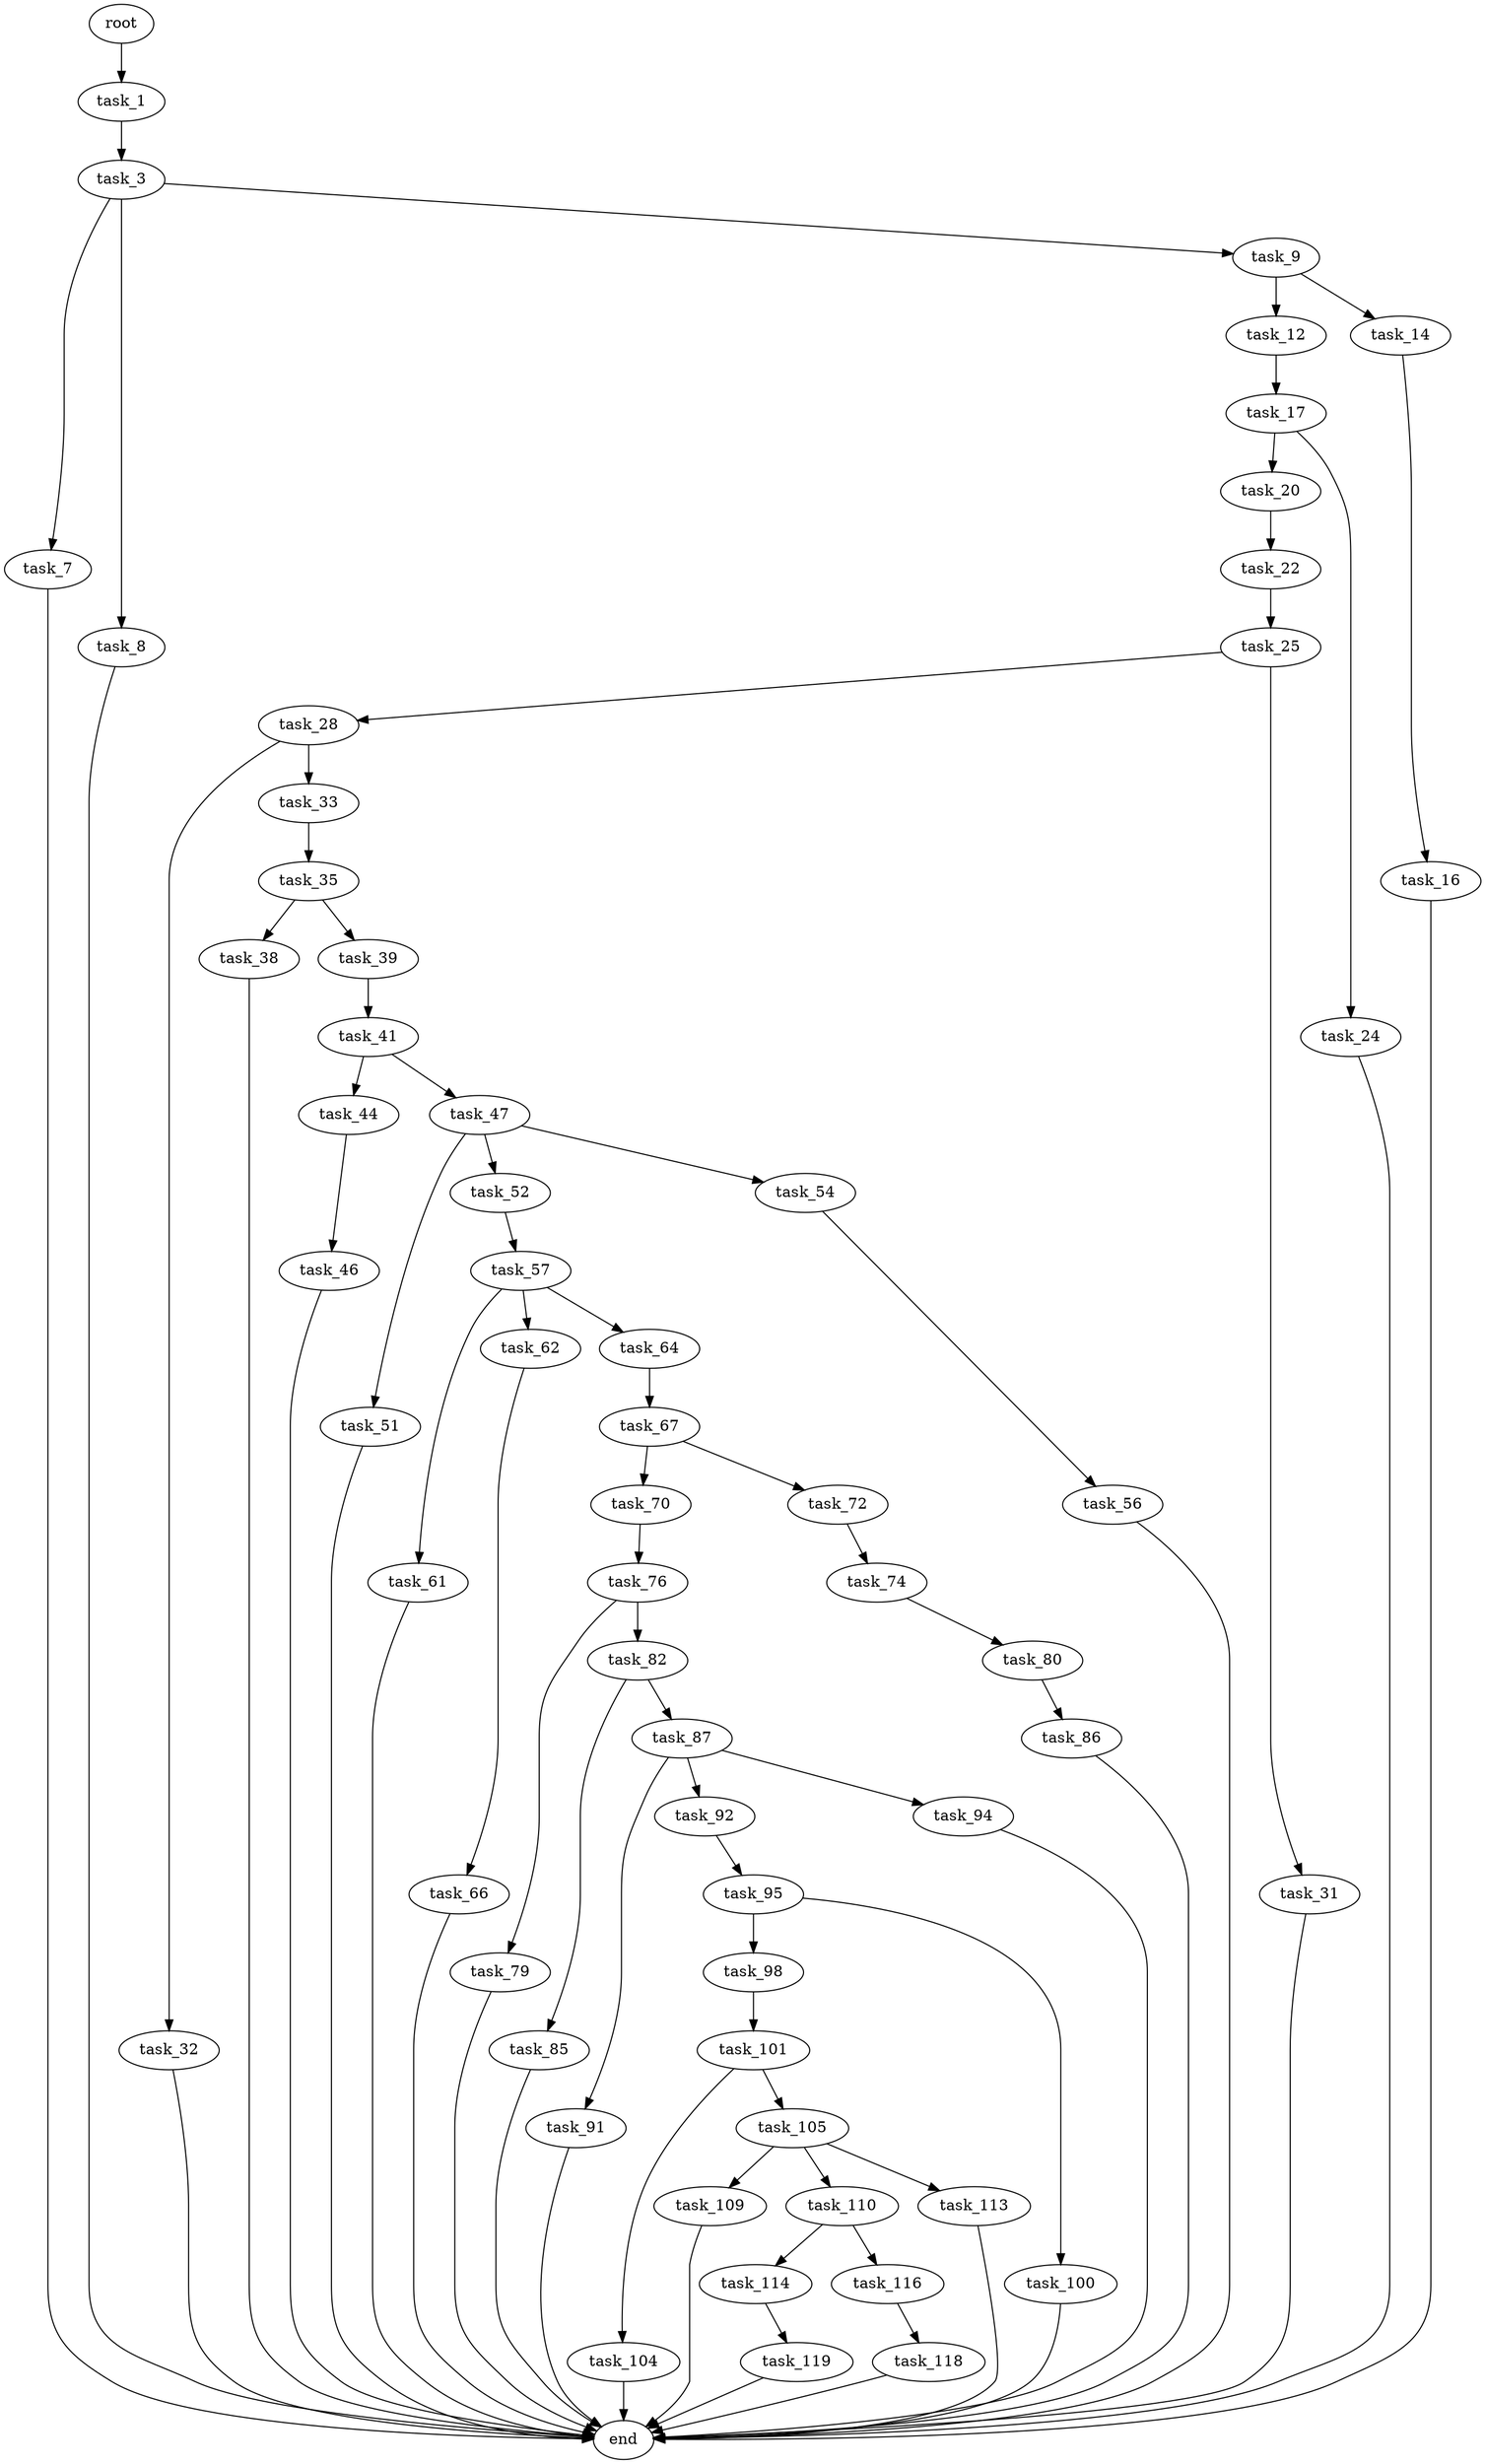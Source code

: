 digraph G {
  root [size="0.000000"];
  task_1 [size="15113051846.000000"];
  task_3 [size="28991029248.000000"];
  task_7 [size="3350060084.000000"];
  task_8 [size="45920551562.000000"];
  task_9 [size="1295353428.000000"];
  end [size="0.000000"];
  task_12 [size="68719476736.000000"];
  task_14 [size="782757789696.000000"];
  task_17 [size="50874056981.000000"];
  task_16 [size="68719476736.000000"];
  task_20 [size="1943310096.000000"];
  task_24 [size="619311574076.000000"];
  task_22 [size="368293445632.000000"];
  task_25 [size="628202541645.000000"];
  task_28 [size="782757789696.000000"];
  task_31 [size="368293445632.000000"];
  task_32 [size="38386977500.000000"];
  task_33 [size="52771596484.000000"];
  task_35 [size="28991029248.000000"];
  task_38 [size="8589934592.000000"];
  task_39 [size="68719476736.000000"];
  task_41 [size="81046640057.000000"];
  task_44 [size="1712276354.000000"];
  task_47 [size="7687267228.000000"];
  task_46 [size="16010196853.000000"];
  task_51 [size="126851373066.000000"];
  task_52 [size="2086541227.000000"];
  task_54 [size="8589934592.000000"];
  task_57 [size="25805068478.000000"];
  task_56 [size="94898896438.000000"];
  task_61 [size="3171535347.000000"];
  task_62 [size="139586318524.000000"];
  task_64 [size="4734827773.000000"];
  task_66 [size="1073741824000.000000"];
  task_67 [size="690157704704.000000"];
  task_70 [size="4927334116.000000"];
  task_72 [size="68719476736.000000"];
  task_76 [size="782757789696.000000"];
  task_74 [size="1073741824000.000000"];
  task_80 [size="167088195560.000000"];
  task_79 [size="837675542936.000000"];
  task_82 [size="220542249642.000000"];
  task_86 [size="368293445632.000000"];
  task_85 [size="549755813888.000000"];
  task_87 [size="250420304420.000000"];
  task_91 [size="22254363611.000000"];
  task_92 [size="8589934592.000000"];
  task_94 [size="28991029248.000000"];
  task_95 [size="70718941095.000000"];
  task_98 [size="12887895192.000000"];
  task_100 [size="795291967149.000000"];
  task_101 [size="38941157530.000000"];
  task_104 [size="11057730509.000000"];
  task_105 [size="9453867958.000000"];
  task_109 [size="111721869089.000000"];
  task_110 [size="1208383780.000000"];
  task_113 [size="10703972217.000000"];
  task_114 [size="549755813888.000000"];
  task_116 [size="104818018560.000000"];
  task_119 [size="5073181855.000000"];
  task_118 [size="148136741336.000000"];

  root -> task_1 [size="1.000000"];
  task_1 -> task_3 [size="536870912.000000"];
  task_3 -> task_7 [size="75497472.000000"];
  task_3 -> task_8 [size="75497472.000000"];
  task_3 -> task_9 [size="75497472.000000"];
  task_7 -> end [size="1.000000"];
  task_8 -> end [size="1.000000"];
  task_9 -> task_12 [size="33554432.000000"];
  task_9 -> task_14 [size="33554432.000000"];
  task_12 -> task_17 [size="134217728.000000"];
  task_14 -> task_16 [size="679477248.000000"];
  task_17 -> task_20 [size="838860800.000000"];
  task_17 -> task_24 [size="838860800.000000"];
  task_16 -> end [size="1.000000"];
  task_20 -> task_22 [size="33554432.000000"];
  task_24 -> end [size="1.000000"];
  task_22 -> task_25 [size="411041792.000000"];
  task_25 -> task_28 [size="411041792.000000"];
  task_25 -> task_31 [size="411041792.000000"];
  task_28 -> task_32 [size="679477248.000000"];
  task_28 -> task_33 [size="679477248.000000"];
  task_31 -> end [size="1.000000"];
  task_32 -> end [size="1.000000"];
  task_33 -> task_35 [size="838860800.000000"];
  task_35 -> task_38 [size="75497472.000000"];
  task_35 -> task_39 [size="75497472.000000"];
  task_38 -> end [size="1.000000"];
  task_39 -> task_41 [size="134217728.000000"];
  task_41 -> task_44 [size="75497472.000000"];
  task_41 -> task_47 [size="75497472.000000"];
  task_44 -> task_46 [size="134217728.000000"];
  task_47 -> task_51 [size="134217728.000000"];
  task_47 -> task_52 [size="134217728.000000"];
  task_47 -> task_54 [size="134217728.000000"];
  task_46 -> end [size="1.000000"];
  task_51 -> end [size="1.000000"];
  task_52 -> task_57 [size="75497472.000000"];
  task_54 -> task_56 [size="33554432.000000"];
  task_57 -> task_61 [size="838860800.000000"];
  task_57 -> task_62 [size="838860800.000000"];
  task_57 -> task_64 [size="838860800.000000"];
  task_56 -> end [size="1.000000"];
  task_61 -> end [size="1.000000"];
  task_62 -> task_66 [size="301989888.000000"];
  task_64 -> task_67 [size="411041792.000000"];
  task_66 -> end [size="1.000000"];
  task_67 -> task_70 [size="536870912.000000"];
  task_67 -> task_72 [size="536870912.000000"];
  task_70 -> task_76 [size="134217728.000000"];
  task_72 -> task_74 [size="134217728.000000"];
  task_76 -> task_79 [size="679477248.000000"];
  task_76 -> task_82 [size="679477248.000000"];
  task_74 -> task_80 [size="838860800.000000"];
  task_80 -> task_86 [size="536870912.000000"];
  task_79 -> end [size="1.000000"];
  task_82 -> task_85 [size="301989888.000000"];
  task_82 -> task_87 [size="301989888.000000"];
  task_86 -> end [size="1.000000"];
  task_85 -> end [size="1.000000"];
  task_87 -> task_91 [size="536870912.000000"];
  task_87 -> task_92 [size="536870912.000000"];
  task_87 -> task_94 [size="536870912.000000"];
  task_91 -> end [size="1.000000"];
  task_92 -> task_95 [size="33554432.000000"];
  task_94 -> end [size="1.000000"];
  task_95 -> task_98 [size="75497472.000000"];
  task_95 -> task_100 [size="75497472.000000"];
  task_98 -> task_101 [size="536870912.000000"];
  task_100 -> end [size="1.000000"];
  task_101 -> task_104 [size="33554432.000000"];
  task_101 -> task_105 [size="33554432.000000"];
  task_104 -> end [size="1.000000"];
  task_105 -> task_109 [size="301989888.000000"];
  task_105 -> task_110 [size="301989888.000000"];
  task_105 -> task_113 [size="301989888.000000"];
  task_109 -> end [size="1.000000"];
  task_110 -> task_114 [size="33554432.000000"];
  task_110 -> task_116 [size="33554432.000000"];
  task_113 -> end [size="1.000000"];
  task_114 -> task_119 [size="536870912.000000"];
  task_116 -> task_118 [size="134217728.000000"];
  task_119 -> end [size="1.000000"];
  task_118 -> end [size="1.000000"];
}
